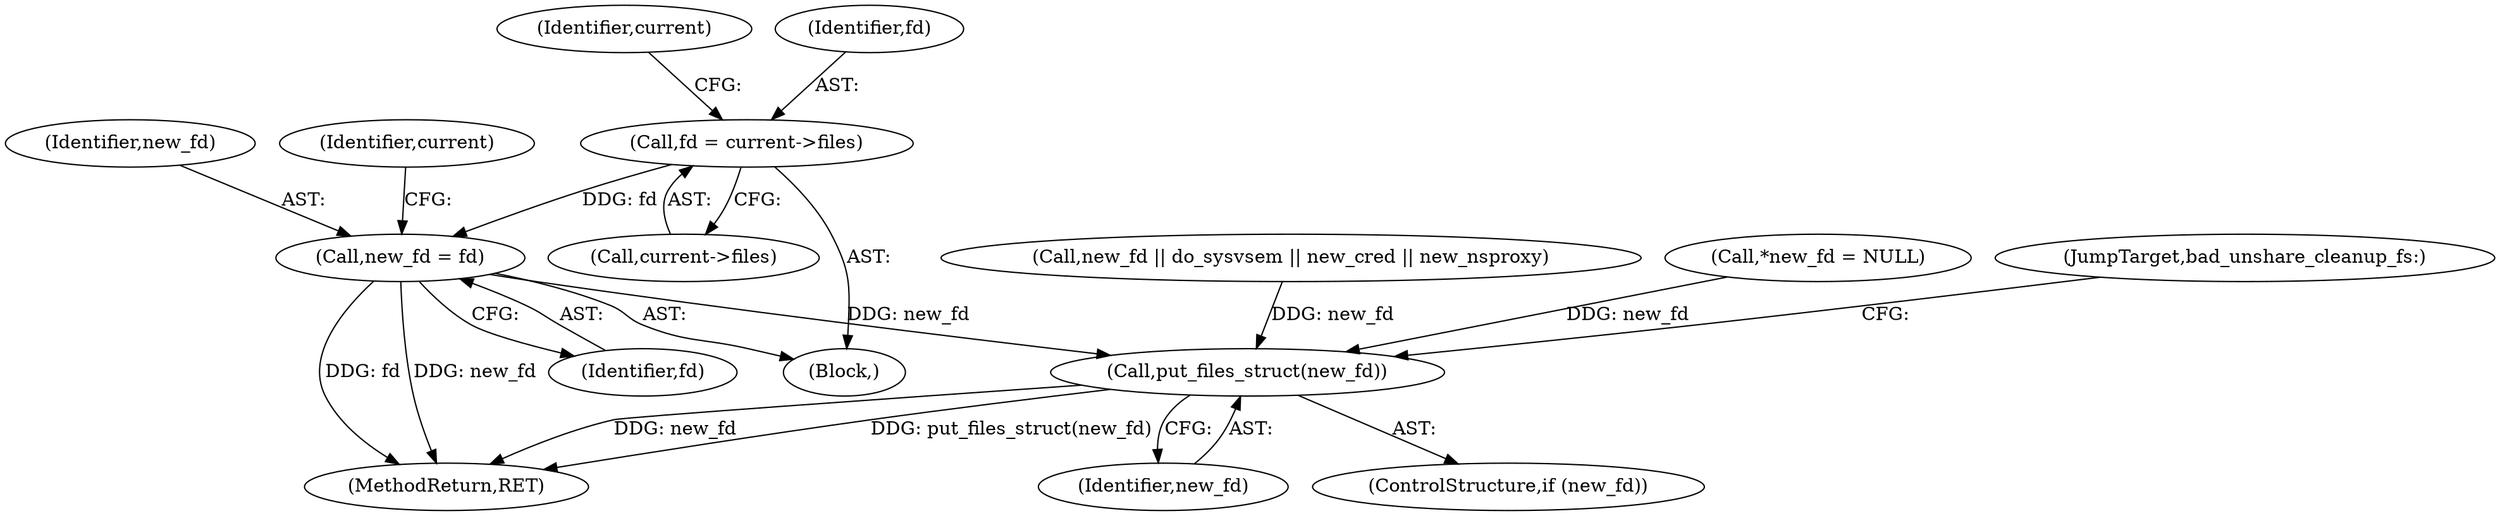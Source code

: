 digraph "0_linux_e66eded8309ebf679d3d3c1f5820d1f2ca332c71@pointer" {
"1000288" [label="(Call,fd = current->files)"];
"1000298" [label="(Call,new_fd = fd)"];
"1000319" [label="(Call,put_files_struct(new_fd))"];
"1000319" [label="(Call,put_files_struct(new_fd))"];
"1000299" [label="(Identifier,new_fd)"];
"1000302" [label="(Identifier,current)"];
"1000320" [label="(Identifier,new_fd)"];
"1000287" [label="(Block,)"];
"1000230" [label="(Call,new_fd || do_sysvsem || new_cred || new_nsproxy)"];
"1000298" [label="(Call,new_fd = fd)"];
"1000288" [label="(Call,fd = current->files)"];
"1000120" [label="(Call,*new_fd = NULL)"];
"1000295" [label="(Identifier,current)"];
"1000289" [label="(Identifier,fd)"];
"1000290" [label="(Call,current->files)"];
"1000329" [label="(MethodReturn,RET)"];
"1000321" [label="(JumpTarget,bad_unshare_cleanup_fs:)"];
"1000317" [label="(ControlStructure,if (new_fd))"];
"1000300" [label="(Identifier,fd)"];
"1000288" -> "1000287"  [label="AST: "];
"1000288" -> "1000290"  [label="CFG: "];
"1000289" -> "1000288"  [label="AST: "];
"1000290" -> "1000288"  [label="AST: "];
"1000295" -> "1000288"  [label="CFG: "];
"1000288" -> "1000298"  [label="DDG: fd"];
"1000298" -> "1000287"  [label="AST: "];
"1000298" -> "1000300"  [label="CFG: "];
"1000299" -> "1000298"  [label="AST: "];
"1000300" -> "1000298"  [label="AST: "];
"1000302" -> "1000298"  [label="CFG: "];
"1000298" -> "1000329"  [label="DDG: new_fd"];
"1000298" -> "1000329"  [label="DDG: fd"];
"1000298" -> "1000319"  [label="DDG: new_fd"];
"1000319" -> "1000317"  [label="AST: "];
"1000319" -> "1000320"  [label="CFG: "];
"1000320" -> "1000319"  [label="AST: "];
"1000321" -> "1000319"  [label="CFG: "];
"1000319" -> "1000329"  [label="DDG: put_files_struct(new_fd)"];
"1000319" -> "1000329"  [label="DDG: new_fd"];
"1000120" -> "1000319"  [label="DDG: new_fd"];
"1000230" -> "1000319"  [label="DDG: new_fd"];
}
